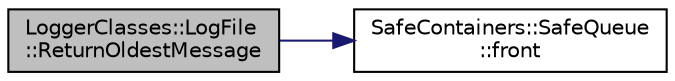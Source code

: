 digraph "LoggerClasses::LogFile::ReturnOldestMessage"
{
 // INTERACTIVE_SVG=YES
 // LATEX_PDF_SIZE
  edge [fontname="Helvetica",fontsize="10",labelfontname="Helvetica",labelfontsize="10"];
  node [fontname="Helvetica",fontsize="10",shape=record];
  rankdir="LR";
  Node6 [label="LoggerClasses::LogFile\l::ReturnOldestMessage",height=0.2,width=0.4,color="black", fillcolor="grey75", style="filled", fontcolor="black",tooltip="Returns the oldest message to be written."];
  Node6 -> Node7 [color="midnightblue",fontsize="10",style="solid",fontname="Helvetica"];
  Node7 [label="SafeContainers::SafeQueue\l::front",height=0.2,width=0.4,color="black", fillcolor="white", style="filled",URL="$d2/df2/classSafeContainers_1_1SafeQueue.html#acbd797ab283f7243a1b79ad84be83b03",tooltip="front"];
}
